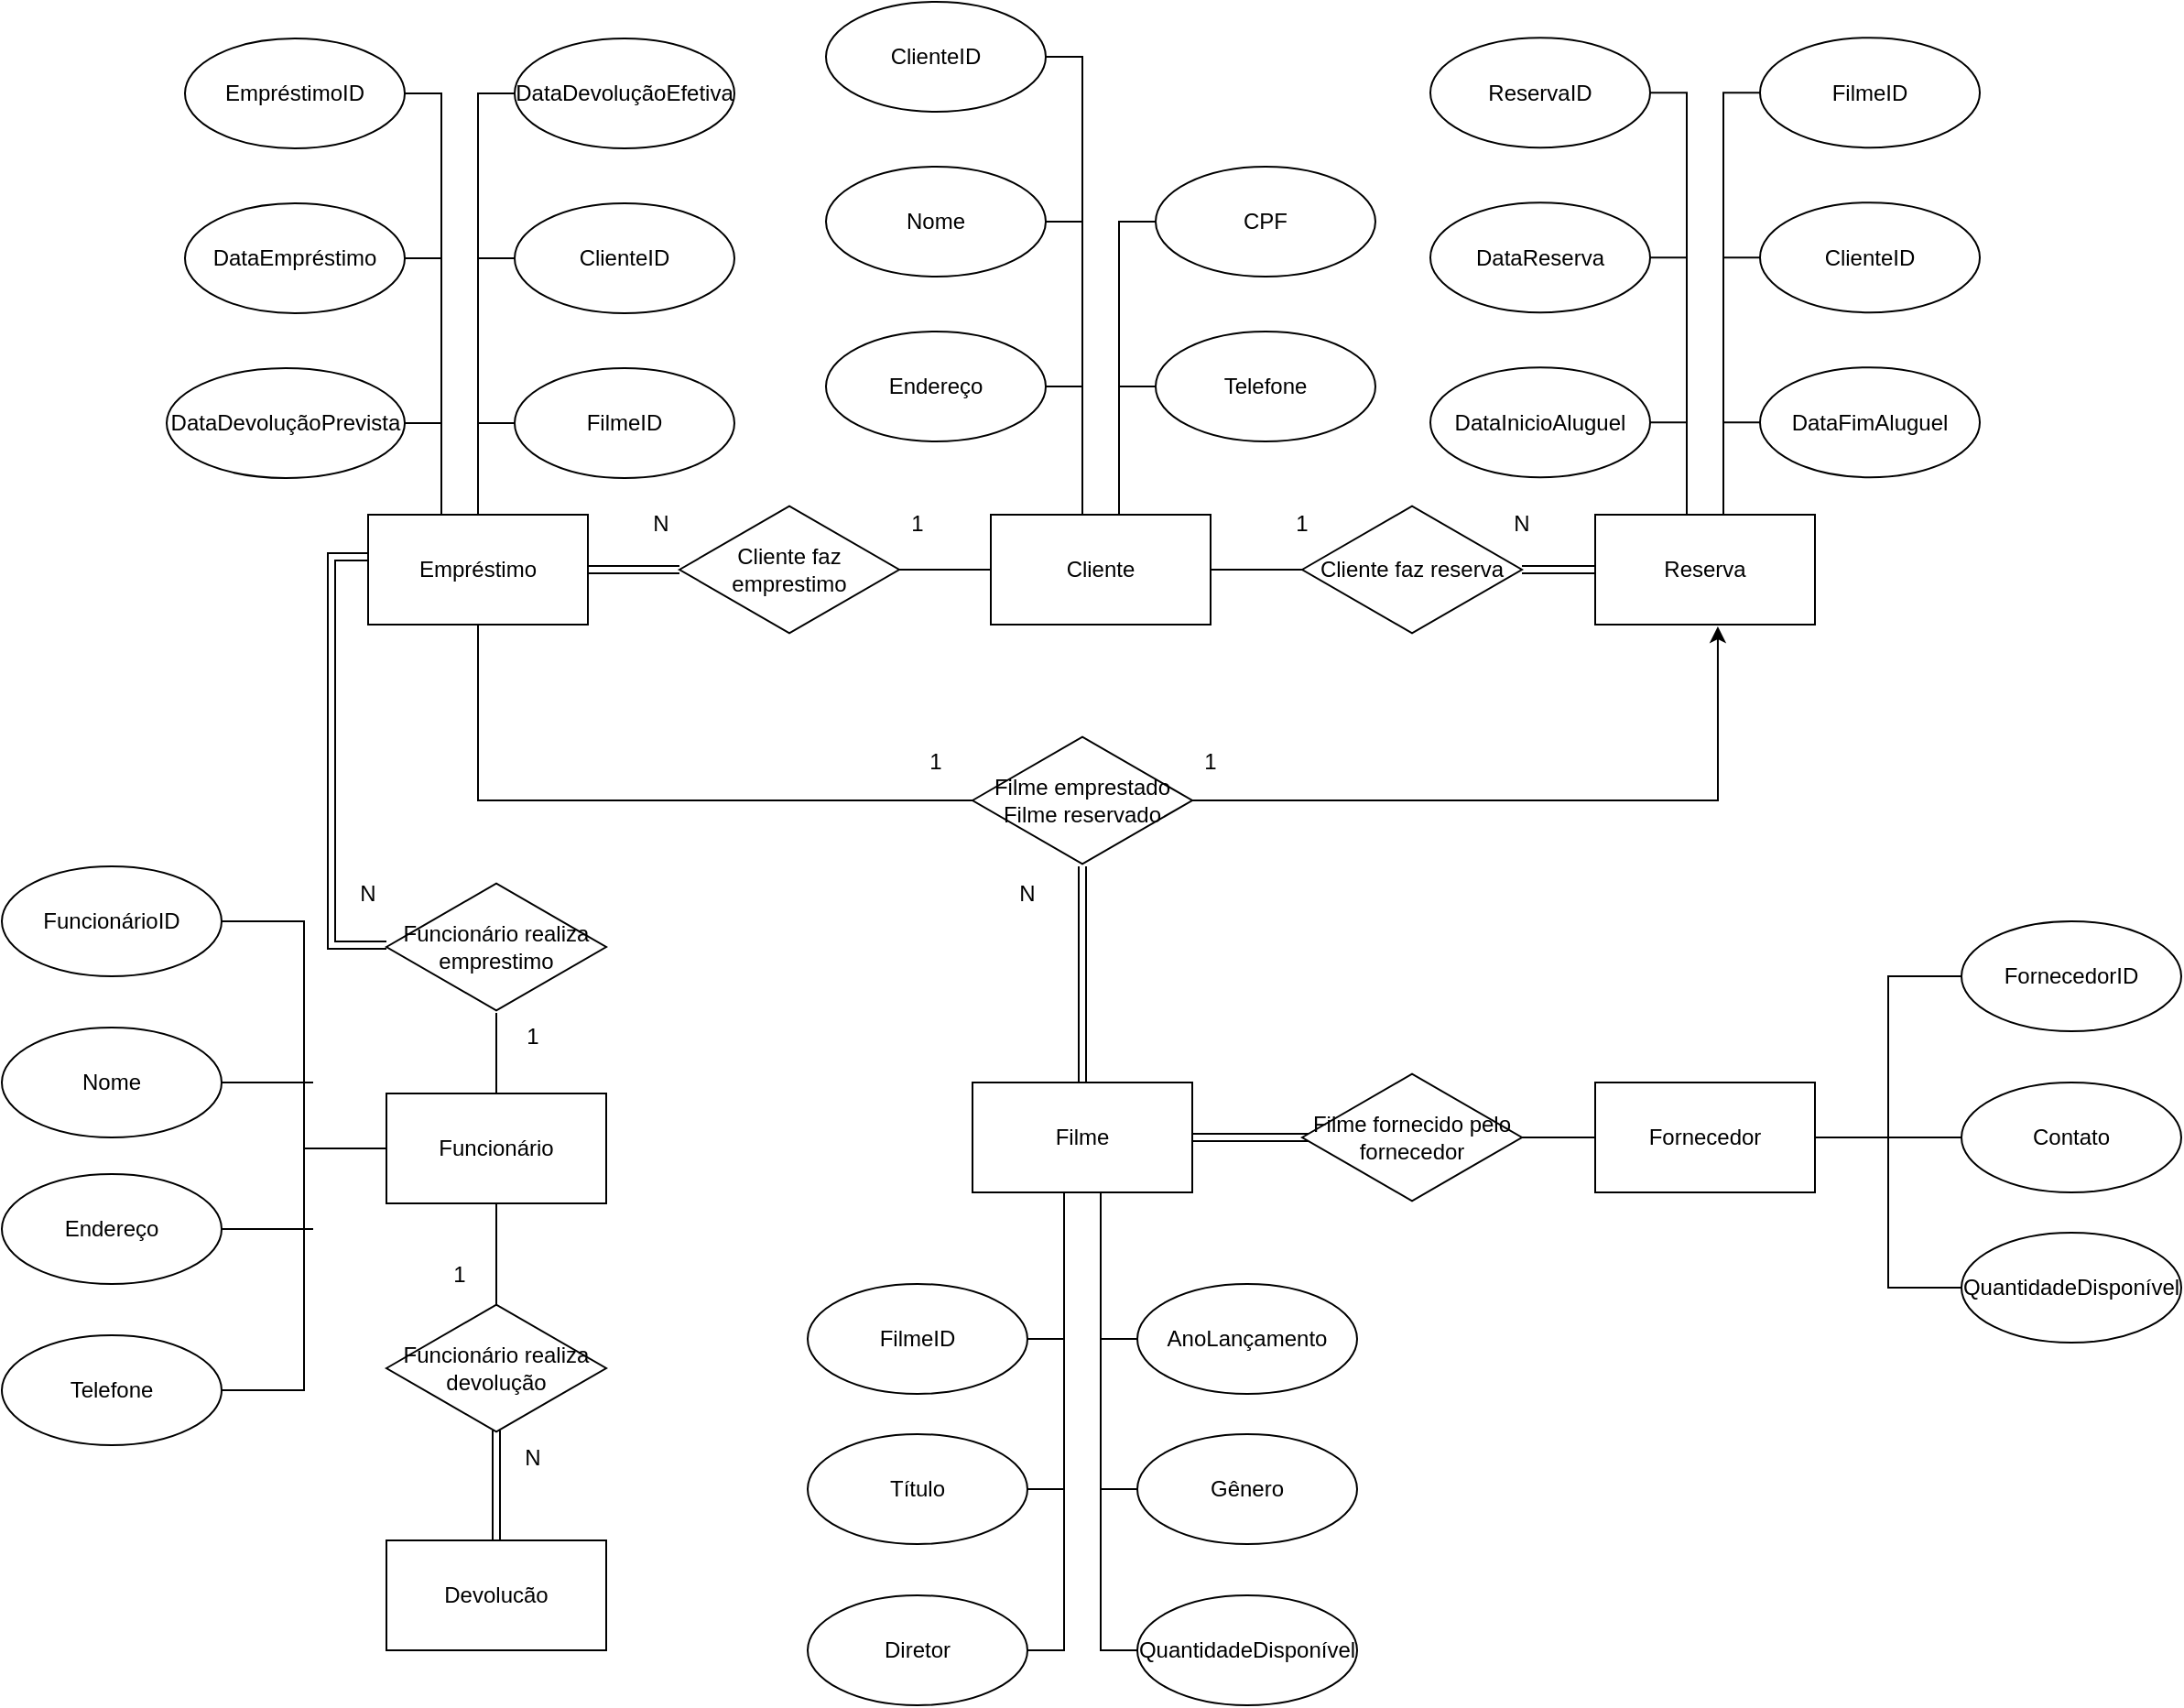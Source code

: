<mxfile version="21.6.6" type="github">
  <diagram id="C5RBs43oDa-KdzZeNtuy" name="Page-1">
    <mxGraphModel dx="3375" dy="2030" grid="1" gridSize="10" guides="1" tooltips="1" connect="1" arrows="1" fold="1" page="1" pageScale="1" pageWidth="1169" pageHeight="827" math="0" shadow="0">
      <root>
        <mxCell id="WIyWlLk6GJQsqaUBKTNV-0" />
        <mxCell id="WIyWlLk6GJQsqaUBKTNV-1" parent="WIyWlLk6GJQsqaUBKTNV-0" />
        <mxCell id="EpVUfgIiaMSETSaxlVdk-17" value="" style="edgeStyle=orthogonalEdgeStyle;rounded=0;orthogonalLoop=1;jettySize=auto;html=1;endArrow=none;endFill=0;" parent="WIyWlLk6GJQsqaUBKTNV-1" source="EpVUfgIiaMSETSaxlVdk-0" target="EpVUfgIiaMSETSaxlVdk-7" edge="1">
          <mxGeometry relative="1" as="geometry" />
        </mxCell>
        <mxCell id="EpVUfgIiaMSETSaxlVdk-48" style="edgeStyle=orthogonalEdgeStyle;rounded=0;orthogonalLoop=1;jettySize=auto;html=1;entryX=1;entryY=0.5;entryDx=0;entryDy=0;endArrow=none;endFill=0;" parent="WIyWlLk6GJQsqaUBKTNV-1" source="EpVUfgIiaMSETSaxlVdk-0" target="EpVUfgIiaMSETSaxlVdk-46" edge="1">
          <mxGeometry relative="1" as="geometry">
            <Array as="points">
              <mxPoint x="560" y="-90" />
            </Array>
          </mxGeometry>
        </mxCell>
        <mxCell id="EpVUfgIiaMSETSaxlVdk-49" style="edgeStyle=orthogonalEdgeStyle;rounded=0;orthogonalLoop=1;jettySize=auto;html=1;entryX=0;entryY=0.5;entryDx=0;entryDy=0;endArrow=none;endFill=0;" parent="WIyWlLk6GJQsqaUBKTNV-1" source="EpVUfgIiaMSETSaxlVdk-0" target="EpVUfgIiaMSETSaxlVdk-45" edge="1">
          <mxGeometry relative="1" as="geometry">
            <mxPoint x="600" y="-90" as="targetPoint" />
            <Array as="points">
              <mxPoint x="580" />
            </Array>
          </mxGeometry>
        </mxCell>
        <mxCell id="EpVUfgIiaMSETSaxlVdk-0" value="Cliente" style="rounded=0;whiteSpace=wrap;html=1;" parent="WIyWlLk6GJQsqaUBKTNV-1" vertex="1">
          <mxGeometry x="510" y="160" width="120" height="60" as="geometry" />
        </mxCell>
        <mxCell id="EpVUfgIiaMSETSaxlVdk-21" style="edgeStyle=orthogonalEdgeStyle;rounded=0;orthogonalLoop=1;jettySize=auto;html=1;shape=link;" parent="WIyWlLk6GJQsqaUBKTNV-1" source="EpVUfgIiaMSETSaxlVdk-1" target="EpVUfgIiaMSETSaxlVdk-8" edge="1">
          <mxGeometry relative="1" as="geometry" />
        </mxCell>
        <mxCell id="EpVUfgIiaMSETSaxlVdk-40" style="edgeStyle=orthogonalEdgeStyle;rounded=0;orthogonalLoop=1;jettySize=auto;html=1;entryX=0.042;entryY=0.5;entryDx=0;entryDy=0;entryPerimeter=0;shape=link;" parent="WIyWlLk6GJQsqaUBKTNV-1" source="EpVUfgIiaMSETSaxlVdk-1" target="EpVUfgIiaMSETSaxlVdk-9" edge="1">
          <mxGeometry relative="1" as="geometry" />
        </mxCell>
        <mxCell id="EpVUfgIiaMSETSaxlVdk-61" style="edgeStyle=orthogonalEdgeStyle;rounded=0;orthogonalLoop=1;jettySize=auto;html=1;entryX=1;entryY=0.5;entryDx=0;entryDy=0;endArrow=none;endFill=0;" parent="WIyWlLk6GJQsqaUBKTNV-1" source="EpVUfgIiaMSETSaxlVdk-1" target="EpVUfgIiaMSETSaxlVdk-59" edge="1">
          <mxGeometry relative="1" as="geometry">
            <mxPoint x="550" y="780" as="targetPoint" />
            <Array as="points">
              <mxPoint x="550" y="780" />
            </Array>
          </mxGeometry>
        </mxCell>
        <mxCell id="EpVUfgIiaMSETSaxlVdk-62" style="edgeStyle=orthogonalEdgeStyle;rounded=0;orthogonalLoop=1;jettySize=auto;html=1;entryX=0;entryY=0.5;entryDx=0;entryDy=0;endArrow=none;endFill=0;" parent="WIyWlLk6GJQsqaUBKTNV-1" source="EpVUfgIiaMSETSaxlVdk-1" target="EpVUfgIiaMSETSaxlVdk-60" edge="1">
          <mxGeometry relative="1" as="geometry">
            <Array as="points">
              <mxPoint x="570" y="780" />
            </Array>
          </mxGeometry>
        </mxCell>
        <mxCell id="EpVUfgIiaMSETSaxlVdk-1" value="Filme" style="rounded=0;whiteSpace=wrap;html=1;" parent="WIyWlLk6GJQsqaUBKTNV-1" vertex="1">
          <mxGeometry x="500" y="470" width="120" height="60" as="geometry" />
        </mxCell>
        <mxCell id="EpVUfgIiaMSETSaxlVdk-91" style="edgeStyle=orthogonalEdgeStyle;rounded=0;orthogonalLoop=1;jettySize=auto;html=1;entryX=0;entryY=0.5;entryDx=0;entryDy=0;endArrow=none;endFill=0;" parent="WIyWlLk6GJQsqaUBKTNV-1" source="EpVUfgIiaMSETSaxlVdk-2" target="EpVUfgIiaMSETSaxlVdk-90" edge="1">
          <mxGeometry relative="1" as="geometry" />
        </mxCell>
        <mxCell id="EpVUfgIiaMSETSaxlVdk-92" style="edgeStyle=orthogonalEdgeStyle;rounded=0;orthogonalLoop=1;jettySize=auto;html=1;entryX=1;entryY=0.5;entryDx=0;entryDy=0;endArrow=none;endFill=0;" parent="WIyWlLk6GJQsqaUBKTNV-1" source="EpVUfgIiaMSETSaxlVdk-2" target="EpVUfgIiaMSETSaxlVdk-89" edge="1">
          <mxGeometry relative="1" as="geometry">
            <Array as="points">
              <mxPoint x="210" y="-70" />
            </Array>
          </mxGeometry>
        </mxCell>
        <mxCell id="EpVUfgIiaMSETSaxlVdk-2" value="Empréstimo" style="rounded=0;whiteSpace=wrap;html=1;" parent="WIyWlLk6GJQsqaUBKTNV-1" vertex="1">
          <mxGeometry x="170" y="160" width="120" height="60" as="geometry" />
        </mxCell>
        <mxCell id="EpVUfgIiaMSETSaxlVdk-3" value="Reserva" style="rounded=0;whiteSpace=wrap;html=1;" parent="WIyWlLk6GJQsqaUBKTNV-1" vertex="1">
          <mxGeometry x="840" y="160" width="120" height="60" as="geometry" />
        </mxCell>
        <mxCell id="ozxCMG-1v5tTdK-0tL8k-5" style="edgeStyle=orthogonalEdgeStyle;rounded=0;orthogonalLoop=1;jettySize=auto;html=1;entryX=0;entryY=0.5;entryDx=0;entryDy=0;endArrow=none;endFill=0;" edge="1" parent="WIyWlLk6GJQsqaUBKTNV-1" source="EpVUfgIiaMSETSaxlVdk-4" target="ozxCMG-1v5tTdK-0tL8k-2">
          <mxGeometry relative="1" as="geometry" />
        </mxCell>
        <mxCell id="ozxCMG-1v5tTdK-0tL8k-6" style="edgeStyle=orthogonalEdgeStyle;rounded=0;orthogonalLoop=1;jettySize=auto;html=1;entryX=0;entryY=0.5;entryDx=0;entryDy=0;endArrow=none;endFill=0;" edge="1" parent="WIyWlLk6GJQsqaUBKTNV-1" source="EpVUfgIiaMSETSaxlVdk-4" target="ozxCMG-1v5tTdK-0tL8k-4">
          <mxGeometry relative="1" as="geometry" />
        </mxCell>
        <mxCell id="ozxCMG-1v5tTdK-0tL8k-7" style="edgeStyle=orthogonalEdgeStyle;rounded=0;orthogonalLoop=1;jettySize=auto;html=1;endArrow=none;endFill=0;" edge="1" parent="WIyWlLk6GJQsqaUBKTNV-1" source="EpVUfgIiaMSETSaxlVdk-4" target="ozxCMG-1v5tTdK-0tL8k-3">
          <mxGeometry relative="1" as="geometry" />
        </mxCell>
        <mxCell id="EpVUfgIiaMSETSaxlVdk-4" value="Fornecedor" style="rounded=0;whiteSpace=wrap;html=1;" parent="WIyWlLk6GJQsqaUBKTNV-1" vertex="1">
          <mxGeometry x="840" y="470" width="120" height="60" as="geometry" />
        </mxCell>
        <mxCell id="EpVUfgIiaMSETSaxlVdk-36" style="edgeStyle=orthogonalEdgeStyle;rounded=0;orthogonalLoop=1;jettySize=auto;html=1;entryX=0.5;entryY=0.083;entryDx=0;entryDy=0;entryPerimeter=0;endArrow=none;endFill=0;" parent="WIyWlLk6GJQsqaUBKTNV-1" source="EpVUfgIiaMSETSaxlVdk-5" target="EpVUfgIiaMSETSaxlVdk-35" edge="1">
          <mxGeometry relative="1" as="geometry" />
        </mxCell>
        <mxCell id="EpVUfgIiaMSETSaxlVdk-5" value="Funcionário" style="rounded=0;whiteSpace=wrap;html=1;" parent="WIyWlLk6GJQsqaUBKTNV-1" vertex="1">
          <mxGeometry x="180" y="476" width="120" height="60" as="geometry" />
        </mxCell>
        <mxCell id="EpVUfgIiaMSETSaxlVdk-13" style="edgeStyle=orthogonalEdgeStyle;rounded=0;orthogonalLoop=1;jettySize=auto;html=1;entryX=0;entryY=0.5;entryDx=0;entryDy=0;endArrow=none;endFill=0;" parent="WIyWlLk6GJQsqaUBKTNV-1" source="EpVUfgIiaMSETSaxlVdk-6" target="EpVUfgIiaMSETSaxlVdk-0" edge="1">
          <mxGeometry relative="1" as="geometry" />
        </mxCell>
        <mxCell id="EpVUfgIiaMSETSaxlVdk-14" style="edgeStyle=orthogonalEdgeStyle;rounded=0;orthogonalLoop=1;jettySize=auto;html=1;entryX=1;entryY=0.5;entryDx=0;entryDy=0;shape=link;" parent="WIyWlLk6GJQsqaUBKTNV-1" source="EpVUfgIiaMSETSaxlVdk-6" target="EpVUfgIiaMSETSaxlVdk-2" edge="1">
          <mxGeometry relative="1" as="geometry" />
        </mxCell>
        <mxCell id="EpVUfgIiaMSETSaxlVdk-6" value="Cliente faz emprestimo" style="html=1;whiteSpace=wrap;aspect=fixed;shape=isoRectangle;" parent="WIyWlLk6GJQsqaUBKTNV-1" vertex="1">
          <mxGeometry x="340" y="154" width="120" height="72" as="geometry" />
        </mxCell>
        <mxCell id="EpVUfgIiaMSETSaxlVdk-18" value="" style="edgeStyle=orthogonalEdgeStyle;rounded=0;orthogonalLoop=1;jettySize=auto;html=1;shape=link;" parent="WIyWlLk6GJQsqaUBKTNV-1" source="EpVUfgIiaMSETSaxlVdk-7" target="EpVUfgIiaMSETSaxlVdk-3" edge="1">
          <mxGeometry relative="1" as="geometry" />
        </mxCell>
        <mxCell id="EpVUfgIiaMSETSaxlVdk-7" value="Cliente faz reserva" style="html=1;whiteSpace=wrap;aspect=fixed;shape=isoRectangle;" parent="WIyWlLk6GJQsqaUBKTNV-1" vertex="1">
          <mxGeometry x="680" y="154" width="120" height="72" as="geometry" />
        </mxCell>
        <mxCell id="EpVUfgIiaMSETSaxlVdk-22" style="edgeStyle=orthogonalEdgeStyle;rounded=0;orthogonalLoop=1;jettySize=auto;html=1;entryX=0.5;entryY=1;entryDx=0;entryDy=0;endArrow=none;endFill=0;" parent="WIyWlLk6GJQsqaUBKTNV-1" source="EpVUfgIiaMSETSaxlVdk-8" target="EpVUfgIiaMSETSaxlVdk-2" edge="1">
          <mxGeometry relative="1" as="geometry" />
        </mxCell>
        <mxCell id="EpVUfgIiaMSETSaxlVdk-27" style="edgeStyle=orthogonalEdgeStyle;rounded=0;orthogonalLoop=1;jettySize=auto;html=1;entryX=0.558;entryY=1.017;entryDx=0;entryDy=0;entryPerimeter=0;" parent="WIyWlLk6GJQsqaUBKTNV-1" source="EpVUfgIiaMSETSaxlVdk-8" target="EpVUfgIiaMSETSaxlVdk-3" edge="1">
          <mxGeometry relative="1" as="geometry" />
        </mxCell>
        <mxCell id="EpVUfgIiaMSETSaxlVdk-8" value="Filme emprestado&lt;br&gt;Filme reservado" style="html=1;whiteSpace=wrap;aspect=fixed;shape=isoRectangle;" parent="WIyWlLk6GJQsqaUBKTNV-1" vertex="1">
          <mxGeometry x="500" y="280" width="120" height="72" as="geometry" />
        </mxCell>
        <mxCell id="EpVUfgIiaMSETSaxlVdk-41" style="edgeStyle=orthogonalEdgeStyle;rounded=0;orthogonalLoop=1;jettySize=auto;html=1;entryX=0;entryY=0.5;entryDx=0;entryDy=0;endArrow=none;endFill=0;" parent="WIyWlLk6GJQsqaUBKTNV-1" source="EpVUfgIiaMSETSaxlVdk-9" target="EpVUfgIiaMSETSaxlVdk-4" edge="1">
          <mxGeometry relative="1" as="geometry" />
        </mxCell>
        <mxCell id="EpVUfgIiaMSETSaxlVdk-9" value="Filme fornecido pelo fornecedor" style="html=1;whiteSpace=wrap;aspect=fixed;shape=isoRectangle;" parent="WIyWlLk6GJQsqaUBKTNV-1" vertex="1">
          <mxGeometry x="680" y="464" width="120" height="72" as="geometry" />
        </mxCell>
        <mxCell id="EpVUfgIiaMSETSaxlVdk-29" value="" style="edgeStyle=orthogonalEdgeStyle;rounded=0;orthogonalLoop=1;jettySize=auto;html=1;endArrow=none;endFill=0;" parent="WIyWlLk6GJQsqaUBKTNV-1" source="EpVUfgIiaMSETSaxlVdk-10" target="EpVUfgIiaMSETSaxlVdk-5" edge="1">
          <mxGeometry relative="1" as="geometry" />
        </mxCell>
        <mxCell id="EpVUfgIiaMSETSaxlVdk-30" style="edgeStyle=orthogonalEdgeStyle;rounded=0;orthogonalLoop=1;jettySize=auto;html=1;entryX=0;entryY=0.383;entryDx=0;entryDy=0;entryPerimeter=0;exitX=0;exitY=0.486;exitDx=0;exitDy=0;exitPerimeter=0;shape=link;" parent="WIyWlLk6GJQsqaUBKTNV-1" source="EpVUfgIiaMSETSaxlVdk-10" target="EpVUfgIiaMSETSaxlVdk-2" edge="1">
          <mxGeometry relative="1" as="geometry" />
        </mxCell>
        <mxCell id="EpVUfgIiaMSETSaxlVdk-10" value="Funcionário realiza emprestimo" style="html=1;whiteSpace=wrap;aspect=fixed;shape=isoRectangle;" parent="WIyWlLk6GJQsqaUBKTNV-1" vertex="1">
          <mxGeometry x="180" y="360" width="120" height="72" as="geometry" />
        </mxCell>
        <mxCell id="EpVUfgIiaMSETSaxlVdk-15" value="1" style="text;html=1;strokeColor=none;fillColor=none;align=center;verticalAlign=middle;whiteSpace=wrap;rounded=0;" parent="WIyWlLk6GJQsqaUBKTNV-1" vertex="1">
          <mxGeometry x="440" y="150" width="60" height="30" as="geometry" />
        </mxCell>
        <mxCell id="EpVUfgIiaMSETSaxlVdk-16" value="N" style="text;html=1;strokeColor=none;fillColor=none;align=center;verticalAlign=middle;whiteSpace=wrap;rounded=0;" parent="WIyWlLk6GJQsqaUBKTNV-1" vertex="1">
          <mxGeometry x="300" y="150" width="60" height="30" as="geometry" />
        </mxCell>
        <mxCell id="EpVUfgIiaMSETSaxlVdk-19" value="N" style="text;html=1;strokeColor=none;fillColor=none;align=center;verticalAlign=middle;whiteSpace=wrap;rounded=0;" parent="WIyWlLk6GJQsqaUBKTNV-1" vertex="1">
          <mxGeometry x="770" y="150" width="60" height="30" as="geometry" />
        </mxCell>
        <mxCell id="EpVUfgIiaMSETSaxlVdk-20" value="1" style="text;html=1;strokeColor=none;fillColor=none;align=center;verticalAlign=middle;whiteSpace=wrap;rounded=0;" parent="WIyWlLk6GJQsqaUBKTNV-1" vertex="1">
          <mxGeometry x="650" y="150" width="60" height="30" as="geometry" />
        </mxCell>
        <mxCell id="EpVUfgIiaMSETSaxlVdk-23" value="N" style="text;html=1;strokeColor=none;fillColor=none;align=center;verticalAlign=middle;whiteSpace=wrap;rounded=0;" parent="WIyWlLk6GJQsqaUBKTNV-1" vertex="1">
          <mxGeometry x="500" y="352" width="60" height="30" as="geometry" />
        </mxCell>
        <mxCell id="EpVUfgIiaMSETSaxlVdk-26" value="1" style="text;html=1;strokeColor=none;fillColor=none;align=center;verticalAlign=middle;whiteSpace=wrap;rounded=0;" parent="WIyWlLk6GJQsqaUBKTNV-1" vertex="1">
          <mxGeometry x="450" y="280" width="60" height="30" as="geometry" />
        </mxCell>
        <mxCell id="EpVUfgIiaMSETSaxlVdk-28" value="1" style="text;html=1;strokeColor=none;fillColor=none;align=center;verticalAlign=middle;whiteSpace=wrap;rounded=0;" parent="WIyWlLk6GJQsqaUBKTNV-1" vertex="1">
          <mxGeometry x="600" y="280" width="60" height="30" as="geometry" />
        </mxCell>
        <mxCell id="EpVUfgIiaMSETSaxlVdk-31" value="N" style="text;html=1;strokeColor=none;fillColor=none;align=center;verticalAlign=middle;whiteSpace=wrap;rounded=0;" parent="WIyWlLk6GJQsqaUBKTNV-1" vertex="1">
          <mxGeometry x="140" y="352" width="60" height="30" as="geometry" />
        </mxCell>
        <mxCell id="EpVUfgIiaMSETSaxlVdk-32" value="1" style="text;html=1;strokeColor=none;fillColor=none;align=center;verticalAlign=middle;whiteSpace=wrap;rounded=0;" parent="WIyWlLk6GJQsqaUBKTNV-1" vertex="1">
          <mxGeometry x="230" y="430" width="60" height="30" as="geometry" />
        </mxCell>
        <mxCell id="EpVUfgIiaMSETSaxlVdk-37" style="edgeStyle=orthogonalEdgeStyle;rounded=0;orthogonalLoop=1;jettySize=auto;html=1;entryX=0.5;entryY=0.972;entryDx=0;entryDy=0;entryPerimeter=0;shape=link;" parent="WIyWlLk6GJQsqaUBKTNV-1" source="EpVUfgIiaMSETSaxlVdk-33" target="EpVUfgIiaMSETSaxlVdk-35" edge="1">
          <mxGeometry relative="1" as="geometry" />
        </mxCell>
        <mxCell id="EpVUfgIiaMSETSaxlVdk-33" value="Devolucão" style="rounded=0;whiteSpace=wrap;html=1;" parent="WIyWlLk6GJQsqaUBKTNV-1" vertex="1">
          <mxGeometry x="180" y="720" width="120" height="60" as="geometry" />
        </mxCell>
        <mxCell id="EpVUfgIiaMSETSaxlVdk-35" value="Funcionário realiza devolução" style="html=1;whiteSpace=wrap;aspect=fixed;shape=isoRectangle;" parent="WIyWlLk6GJQsqaUBKTNV-1" vertex="1">
          <mxGeometry x="180" y="590" width="120" height="72" as="geometry" />
        </mxCell>
        <mxCell id="EpVUfgIiaMSETSaxlVdk-38" value="N" style="text;html=1;strokeColor=none;fillColor=none;align=center;verticalAlign=middle;whiteSpace=wrap;rounded=0;" parent="WIyWlLk6GJQsqaUBKTNV-1" vertex="1">
          <mxGeometry x="230" y="660" width="60" height="30" as="geometry" />
        </mxCell>
        <mxCell id="EpVUfgIiaMSETSaxlVdk-39" value="1" style="text;html=1;strokeColor=none;fillColor=none;align=center;verticalAlign=middle;whiteSpace=wrap;rounded=0;" parent="WIyWlLk6GJQsqaUBKTNV-1" vertex="1">
          <mxGeometry x="190" y="560" width="60" height="30" as="geometry" />
        </mxCell>
        <mxCell id="EpVUfgIiaMSETSaxlVdk-51" style="edgeStyle=orthogonalEdgeStyle;rounded=0;orthogonalLoop=1;jettySize=auto;html=1;endArrow=none;endFill=0;" parent="WIyWlLk6GJQsqaUBKTNV-1" source="EpVUfgIiaMSETSaxlVdk-42" edge="1">
          <mxGeometry relative="1" as="geometry">
            <mxPoint x="550" y="90" as="targetPoint" />
          </mxGeometry>
        </mxCell>
        <mxCell id="EpVUfgIiaMSETSaxlVdk-42" value="Endereço" style="ellipse;whiteSpace=wrap;html=1;" parent="WIyWlLk6GJQsqaUBKTNV-1" vertex="1">
          <mxGeometry x="420" y="60" width="120" height="60" as="geometry" />
        </mxCell>
        <mxCell id="EpVUfgIiaMSETSaxlVdk-52" style="edgeStyle=orthogonalEdgeStyle;rounded=0;orthogonalLoop=1;jettySize=auto;html=1;endArrow=none;endFill=0;" parent="WIyWlLk6GJQsqaUBKTNV-1" source="EpVUfgIiaMSETSaxlVdk-43" edge="1">
          <mxGeometry relative="1" as="geometry">
            <mxPoint x="590" y="90" as="targetPoint" />
          </mxGeometry>
        </mxCell>
        <mxCell id="EpVUfgIiaMSETSaxlVdk-43" value="Telefone" style="ellipse;whiteSpace=wrap;html=1;" parent="WIyWlLk6GJQsqaUBKTNV-1" vertex="1">
          <mxGeometry x="600" y="60" width="120" height="60" as="geometry" />
        </mxCell>
        <mxCell id="EpVUfgIiaMSETSaxlVdk-50" style="edgeStyle=orthogonalEdgeStyle;rounded=0;orthogonalLoop=1;jettySize=auto;html=1;endArrow=none;endFill=0;" parent="WIyWlLk6GJQsqaUBKTNV-1" source="EpVUfgIiaMSETSaxlVdk-44" edge="1">
          <mxGeometry relative="1" as="geometry">
            <mxPoint x="550" as="targetPoint" />
          </mxGeometry>
        </mxCell>
        <mxCell id="EpVUfgIiaMSETSaxlVdk-44" value="Nome" style="ellipse;whiteSpace=wrap;html=1;" parent="WIyWlLk6GJQsqaUBKTNV-1" vertex="1">
          <mxGeometry x="420" y="-30" width="120" height="60" as="geometry" />
        </mxCell>
        <mxCell id="EpVUfgIiaMSETSaxlVdk-45" value="CPF" style="ellipse;whiteSpace=wrap;html=1;" parent="WIyWlLk6GJQsqaUBKTNV-1" vertex="1">
          <mxGeometry x="600" y="-30" width="120" height="60" as="geometry" />
        </mxCell>
        <mxCell id="EpVUfgIiaMSETSaxlVdk-46" value="ClienteID" style="ellipse;whiteSpace=wrap;html=1;" parent="WIyWlLk6GJQsqaUBKTNV-1" vertex="1">
          <mxGeometry x="420" y="-120" width="120" height="60" as="geometry" />
        </mxCell>
        <mxCell id="EpVUfgIiaMSETSaxlVdk-67" style="edgeStyle=orthogonalEdgeStyle;rounded=0;orthogonalLoop=1;jettySize=auto;html=1;endArrow=none;endFill=0;" parent="WIyWlLk6GJQsqaUBKTNV-1" source="EpVUfgIiaMSETSaxlVdk-55" edge="1">
          <mxGeometry relative="1" as="geometry">
            <mxPoint x="550" y="610" as="targetPoint" />
          </mxGeometry>
        </mxCell>
        <mxCell id="EpVUfgIiaMSETSaxlVdk-55" value="FilmeID" style="ellipse;whiteSpace=wrap;html=1;" parent="WIyWlLk6GJQsqaUBKTNV-1" vertex="1">
          <mxGeometry x="410" y="580" width="120" height="60" as="geometry" />
        </mxCell>
        <mxCell id="EpVUfgIiaMSETSaxlVdk-69" style="edgeStyle=orthogonalEdgeStyle;rounded=0;orthogonalLoop=1;jettySize=auto;html=1;endArrow=none;endFill=0;" parent="WIyWlLk6GJQsqaUBKTNV-1" source="EpVUfgIiaMSETSaxlVdk-56" edge="1">
          <mxGeometry relative="1" as="geometry">
            <mxPoint x="570" y="610" as="targetPoint" />
          </mxGeometry>
        </mxCell>
        <mxCell id="EpVUfgIiaMSETSaxlVdk-56" value="AnoLançamento" style="ellipse;whiteSpace=wrap;html=1;" parent="WIyWlLk6GJQsqaUBKTNV-1" vertex="1">
          <mxGeometry x="590" y="580" width="120" height="60" as="geometry" />
        </mxCell>
        <mxCell id="EpVUfgIiaMSETSaxlVdk-66" style="edgeStyle=orthogonalEdgeStyle;rounded=0;orthogonalLoop=1;jettySize=auto;html=1;endArrow=none;endFill=0;" parent="WIyWlLk6GJQsqaUBKTNV-1" source="EpVUfgIiaMSETSaxlVdk-57" edge="1">
          <mxGeometry relative="1" as="geometry">
            <mxPoint x="550" y="692" as="targetPoint" />
          </mxGeometry>
        </mxCell>
        <mxCell id="EpVUfgIiaMSETSaxlVdk-57" value="Título" style="ellipse;whiteSpace=wrap;html=1;" parent="WIyWlLk6GJQsqaUBKTNV-1" vertex="1">
          <mxGeometry x="410" y="662" width="120" height="60" as="geometry" />
        </mxCell>
        <mxCell id="EpVUfgIiaMSETSaxlVdk-68" style="edgeStyle=orthogonalEdgeStyle;rounded=0;orthogonalLoop=1;jettySize=auto;html=1;endArrow=none;endFill=0;" parent="WIyWlLk6GJQsqaUBKTNV-1" source="EpVUfgIiaMSETSaxlVdk-58" edge="1">
          <mxGeometry relative="1" as="geometry">
            <mxPoint x="570" y="692" as="targetPoint" />
          </mxGeometry>
        </mxCell>
        <mxCell id="EpVUfgIiaMSETSaxlVdk-58" value="Gênero" style="ellipse;whiteSpace=wrap;html=1;" parent="WIyWlLk6GJQsqaUBKTNV-1" vertex="1">
          <mxGeometry x="590" y="662" width="120" height="60" as="geometry" />
        </mxCell>
        <mxCell id="EpVUfgIiaMSETSaxlVdk-59" value="Diretor" style="ellipse;whiteSpace=wrap;html=1;" parent="WIyWlLk6GJQsqaUBKTNV-1" vertex="1">
          <mxGeometry x="410" y="750" width="120" height="60" as="geometry" />
        </mxCell>
        <mxCell id="EpVUfgIiaMSETSaxlVdk-60" value="QuantidadeDisponível" style="ellipse;whiteSpace=wrap;html=1;" parent="WIyWlLk6GJQsqaUBKTNV-1" vertex="1">
          <mxGeometry x="590" y="750" width="120" height="60" as="geometry" />
        </mxCell>
        <mxCell id="EpVUfgIiaMSETSaxlVdk-82" style="edgeStyle=orthogonalEdgeStyle;rounded=0;orthogonalLoop=1;jettySize=auto;html=1;endArrow=none;endFill=0;" parent="WIyWlLk6GJQsqaUBKTNV-1" source="EpVUfgIiaMSETSaxlVdk-83" edge="1">
          <mxGeometry relative="1" as="geometry">
            <mxPoint x="200" y="110" as="targetPoint" />
          </mxGeometry>
        </mxCell>
        <mxCell id="EpVUfgIiaMSETSaxlVdk-83" value="DataDevoluçãoPrevista" style="ellipse;whiteSpace=wrap;html=1;" parent="WIyWlLk6GJQsqaUBKTNV-1" vertex="1">
          <mxGeometry x="60" y="80" width="130" height="60" as="geometry" />
        </mxCell>
        <mxCell id="EpVUfgIiaMSETSaxlVdk-84" style="edgeStyle=orthogonalEdgeStyle;rounded=0;orthogonalLoop=1;jettySize=auto;html=1;endArrow=none;endFill=0;" parent="WIyWlLk6GJQsqaUBKTNV-1" source="EpVUfgIiaMSETSaxlVdk-85" edge="1">
          <mxGeometry relative="1" as="geometry">
            <mxPoint x="240" y="110" as="targetPoint" />
          </mxGeometry>
        </mxCell>
        <mxCell id="EpVUfgIiaMSETSaxlVdk-85" value="FilmeID " style="ellipse;whiteSpace=wrap;html=1;" parent="WIyWlLk6GJQsqaUBKTNV-1" vertex="1">
          <mxGeometry x="250" y="80" width="120" height="60" as="geometry" />
        </mxCell>
        <mxCell id="EpVUfgIiaMSETSaxlVdk-86" style="edgeStyle=orthogonalEdgeStyle;rounded=0;orthogonalLoop=1;jettySize=auto;html=1;endArrow=none;endFill=0;" parent="WIyWlLk6GJQsqaUBKTNV-1" source="EpVUfgIiaMSETSaxlVdk-87" edge="1">
          <mxGeometry relative="1" as="geometry">
            <mxPoint x="200" y="20" as="targetPoint" />
          </mxGeometry>
        </mxCell>
        <mxCell id="EpVUfgIiaMSETSaxlVdk-87" value="DataEmpréstimo" style="ellipse;whiteSpace=wrap;html=1;" parent="WIyWlLk6GJQsqaUBKTNV-1" vertex="1">
          <mxGeometry x="70" y="-10" width="120" height="60" as="geometry" />
        </mxCell>
        <mxCell id="EpVUfgIiaMSETSaxlVdk-94" value="" style="edgeStyle=orthogonalEdgeStyle;rounded=0;orthogonalLoop=1;jettySize=auto;html=1;endArrow=none;endFill=0;" parent="WIyWlLk6GJQsqaUBKTNV-1" source="EpVUfgIiaMSETSaxlVdk-88" edge="1">
          <mxGeometry relative="1" as="geometry">
            <mxPoint x="230" y="20" as="targetPoint" />
          </mxGeometry>
        </mxCell>
        <mxCell id="EpVUfgIiaMSETSaxlVdk-88" value="ClienteID" style="ellipse;whiteSpace=wrap;html=1;" parent="WIyWlLk6GJQsqaUBKTNV-1" vertex="1">
          <mxGeometry x="250" y="-10" width="120" height="60" as="geometry" />
        </mxCell>
        <mxCell id="EpVUfgIiaMSETSaxlVdk-89" value="EmpréstimoID" style="ellipse;whiteSpace=wrap;html=1;" parent="WIyWlLk6GJQsqaUBKTNV-1" vertex="1">
          <mxGeometry x="70" y="-100" width="120" height="60" as="geometry" />
        </mxCell>
        <mxCell id="EpVUfgIiaMSETSaxlVdk-90" value="DataDevoluçãoEfetiva" style="ellipse;whiteSpace=wrap;html=1;" parent="WIyWlLk6GJQsqaUBKTNV-1" vertex="1">
          <mxGeometry x="250" y="-100" width="120" height="60" as="geometry" />
        </mxCell>
        <mxCell id="EpVUfgIiaMSETSaxlVdk-95" style="edgeStyle=orthogonalEdgeStyle;rounded=0;orthogonalLoop=1;jettySize=auto;html=1;entryX=0;entryY=0.5;entryDx=0;entryDy=0;endArrow=none;endFill=0;" parent="WIyWlLk6GJQsqaUBKTNV-1" target="EpVUfgIiaMSETSaxlVdk-106" edge="1">
          <mxGeometry relative="1" as="geometry">
            <mxPoint x="930" y="160" as="sourcePoint" />
            <Array as="points">
              <mxPoint x="910" y="160" />
              <mxPoint x="910" y="-70" />
            </Array>
          </mxGeometry>
        </mxCell>
        <mxCell id="EpVUfgIiaMSETSaxlVdk-96" style="edgeStyle=orthogonalEdgeStyle;rounded=0;orthogonalLoop=1;jettySize=auto;html=1;entryX=1;entryY=0.5;entryDx=0;entryDy=0;endArrow=none;endFill=0;" parent="WIyWlLk6GJQsqaUBKTNV-1" target="EpVUfgIiaMSETSaxlVdk-105" edge="1">
          <mxGeometry relative="1" as="geometry">
            <mxPoint x="890" y="159.57" as="sourcePoint" />
            <Array as="points">
              <mxPoint x="890" y="-70.43" />
            </Array>
          </mxGeometry>
        </mxCell>
        <mxCell id="EpVUfgIiaMSETSaxlVdk-97" style="edgeStyle=orthogonalEdgeStyle;rounded=0;orthogonalLoop=1;jettySize=auto;html=1;endArrow=none;endFill=0;" parent="WIyWlLk6GJQsqaUBKTNV-1" source="EpVUfgIiaMSETSaxlVdk-98" edge="1">
          <mxGeometry relative="1" as="geometry">
            <mxPoint x="880" y="109.57" as="targetPoint" />
          </mxGeometry>
        </mxCell>
        <mxCell id="EpVUfgIiaMSETSaxlVdk-98" value="DataInicioAluguel" style="ellipse;whiteSpace=wrap;html=1;" parent="WIyWlLk6GJQsqaUBKTNV-1" vertex="1">
          <mxGeometry x="750" y="79.57" width="120" height="60" as="geometry" />
        </mxCell>
        <mxCell id="EpVUfgIiaMSETSaxlVdk-99" style="edgeStyle=orthogonalEdgeStyle;rounded=0;orthogonalLoop=1;jettySize=auto;html=1;endArrow=none;endFill=0;" parent="WIyWlLk6GJQsqaUBKTNV-1" source="EpVUfgIiaMSETSaxlVdk-100" edge="1">
          <mxGeometry relative="1" as="geometry">
            <mxPoint x="920" y="109.57" as="targetPoint" />
          </mxGeometry>
        </mxCell>
        <mxCell id="EpVUfgIiaMSETSaxlVdk-100" value="DataFimAluguel" style="ellipse;whiteSpace=wrap;html=1;" parent="WIyWlLk6GJQsqaUBKTNV-1" vertex="1">
          <mxGeometry x="930" y="79.57" width="120" height="60" as="geometry" />
        </mxCell>
        <mxCell id="EpVUfgIiaMSETSaxlVdk-101" style="edgeStyle=orthogonalEdgeStyle;rounded=0;orthogonalLoop=1;jettySize=auto;html=1;endArrow=none;endFill=0;" parent="WIyWlLk6GJQsqaUBKTNV-1" source="EpVUfgIiaMSETSaxlVdk-102" edge="1">
          <mxGeometry relative="1" as="geometry">
            <mxPoint x="880" y="19.57" as="targetPoint" />
          </mxGeometry>
        </mxCell>
        <mxCell id="EpVUfgIiaMSETSaxlVdk-102" value="DataReserva" style="ellipse;whiteSpace=wrap;html=1;" parent="WIyWlLk6GJQsqaUBKTNV-1" vertex="1">
          <mxGeometry x="750" y="-10.43" width="120" height="60" as="geometry" />
        </mxCell>
        <mxCell id="EpVUfgIiaMSETSaxlVdk-103" value="" style="edgeStyle=orthogonalEdgeStyle;rounded=0;orthogonalLoop=1;jettySize=auto;html=1;endArrow=none;endFill=0;" parent="WIyWlLk6GJQsqaUBKTNV-1" source="EpVUfgIiaMSETSaxlVdk-104" edge="1">
          <mxGeometry relative="1" as="geometry">
            <mxPoint x="910" y="19.57" as="targetPoint" />
          </mxGeometry>
        </mxCell>
        <mxCell id="EpVUfgIiaMSETSaxlVdk-104" value="ClienteID" style="ellipse;whiteSpace=wrap;html=1;" parent="WIyWlLk6GJQsqaUBKTNV-1" vertex="1">
          <mxGeometry x="930" y="-10.43" width="120" height="60" as="geometry" />
        </mxCell>
        <mxCell id="EpVUfgIiaMSETSaxlVdk-105" value="ReservaID" style="ellipse;whiteSpace=wrap;html=1;" parent="WIyWlLk6GJQsqaUBKTNV-1" vertex="1">
          <mxGeometry x="750" y="-100.43" width="120" height="60" as="geometry" />
        </mxCell>
        <mxCell id="EpVUfgIiaMSETSaxlVdk-106" value="FilmeID" style="ellipse;whiteSpace=wrap;html=1;" parent="WIyWlLk6GJQsqaUBKTNV-1" vertex="1">
          <mxGeometry x="930" y="-100.43" width="120" height="60" as="geometry" />
        </mxCell>
        <mxCell id="EpVUfgIiaMSETSaxlVdk-111" style="edgeStyle=orthogonalEdgeStyle;rounded=0;orthogonalLoop=1;jettySize=auto;html=1;entryX=0;entryY=0.5;entryDx=0;entryDy=0;endArrow=none;endFill=0;" parent="WIyWlLk6GJQsqaUBKTNV-1" source="EpVUfgIiaMSETSaxlVdk-107" target="EpVUfgIiaMSETSaxlVdk-5" edge="1">
          <mxGeometry relative="1" as="geometry" />
        </mxCell>
        <mxCell id="EpVUfgIiaMSETSaxlVdk-107" value="FuncionárioID" style="ellipse;whiteSpace=wrap;html=1;" parent="WIyWlLk6GJQsqaUBKTNV-1" vertex="1">
          <mxGeometry x="-30" y="352" width="120" height="60" as="geometry" />
        </mxCell>
        <mxCell id="ozxCMG-1v5tTdK-0tL8k-1" style="edgeStyle=orthogonalEdgeStyle;rounded=0;orthogonalLoop=1;jettySize=auto;html=1;endArrow=none;endFill=0;" edge="1" parent="WIyWlLk6GJQsqaUBKTNV-1" source="EpVUfgIiaMSETSaxlVdk-108">
          <mxGeometry relative="1" as="geometry">
            <mxPoint x="140.0" y="470" as="targetPoint" />
          </mxGeometry>
        </mxCell>
        <mxCell id="EpVUfgIiaMSETSaxlVdk-108" value="Nome" style="ellipse;whiteSpace=wrap;html=1;" parent="WIyWlLk6GJQsqaUBKTNV-1" vertex="1">
          <mxGeometry x="-30" y="440" width="120" height="60" as="geometry" />
        </mxCell>
        <mxCell id="ozxCMG-1v5tTdK-0tL8k-0" style="edgeStyle=orthogonalEdgeStyle;rounded=0;orthogonalLoop=1;jettySize=auto;html=1;endArrow=none;endFill=0;" edge="1" parent="WIyWlLk6GJQsqaUBKTNV-1" source="EpVUfgIiaMSETSaxlVdk-109">
          <mxGeometry relative="1" as="geometry">
            <mxPoint x="140.0" y="550" as="targetPoint" />
          </mxGeometry>
        </mxCell>
        <mxCell id="EpVUfgIiaMSETSaxlVdk-109" value="Endereço" style="ellipse;whiteSpace=wrap;html=1;" parent="WIyWlLk6GJQsqaUBKTNV-1" vertex="1">
          <mxGeometry x="-30" y="520" width="120" height="60" as="geometry" />
        </mxCell>
        <mxCell id="EpVUfgIiaMSETSaxlVdk-113" style="edgeStyle=orthogonalEdgeStyle;rounded=0;orthogonalLoop=1;jettySize=auto;html=1;entryX=0;entryY=0.5;entryDx=0;entryDy=0;endArrow=none;endFill=0;" parent="WIyWlLk6GJQsqaUBKTNV-1" source="EpVUfgIiaMSETSaxlVdk-110" target="EpVUfgIiaMSETSaxlVdk-5" edge="1">
          <mxGeometry relative="1" as="geometry" />
        </mxCell>
        <mxCell id="EpVUfgIiaMSETSaxlVdk-110" value="Telefone" style="ellipse;whiteSpace=wrap;html=1;" parent="WIyWlLk6GJQsqaUBKTNV-1" vertex="1">
          <mxGeometry x="-30" y="608" width="120" height="60" as="geometry" />
        </mxCell>
        <mxCell id="ozxCMG-1v5tTdK-0tL8k-2" value="FornecedorID" style="ellipse;whiteSpace=wrap;html=1;" vertex="1" parent="WIyWlLk6GJQsqaUBKTNV-1">
          <mxGeometry x="1040" y="382" width="120" height="60" as="geometry" />
        </mxCell>
        <mxCell id="ozxCMG-1v5tTdK-0tL8k-3" value="Contato" style="ellipse;whiteSpace=wrap;html=1;" vertex="1" parent="WIyWlLk6GJQsqaUBKTNV-1">
          <mxGeometry x="1040" y="470" width="120" height="60" as="geometry" />
        </mxCell>
        <mxCell id="ozxCMG-1v5tTdK-0tL8k-4" value="QuantidadeDisponível" style="ellipse;whiteSpace=wrap;html=1;" vertex="1" parent="WIyWlLk6GJQsqaUBKTNV-1">
          <mxGeometry x="1040" y="552" width="120" height="60" as="geometry" />
        </mxCell>
      </root>
    </mxGraphModel>
  </diagram>
</mxfile>
